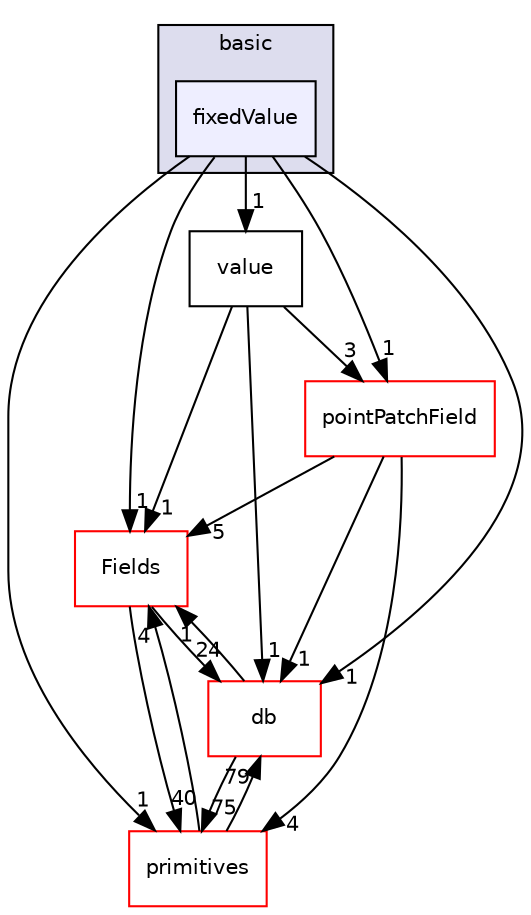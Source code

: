 digraph "src/OpenFOAM/fields/pointPatchFields/basic/fixedValue" {
  bgcolor=transparent;
  compound=true
  node [ fontsize="10", fontname="Helvetica"];
  edge [ labelfontsize="10", labelfontname="Helvetica"];
  subgraph clusterdir_6a30703e73af3ba7ed84ebe53ffd3e12 {
    graph [ bgcolor="#ddddee", pencolor="black", label="basic" fontname="Helvetica", fontsize="10", URL="dir_6a30703e73af3ba7ed84ebe53ffd3e12.html"]
  dir_78d45682f12df857cbb6ee125288467a [shape=box, label="fixedValue", style="filled", fillcolor="#eeeeff", pencolor="black", URL="dir_78d45682f12df857cbb6ee125288467a.html"];
  }
  dir_7d364942a13d3ce50f6681364b448a98 [shape=box label="Fields" color="red" URL="dir_7d364942a13d3ce50f6681364b448a98.html"];
  dir_edc71ad1c0fbcdf2743da6d5233a17bb [shape=box label="value" URL="dir_edc71ad1c0fbcdf2743da6d5233a17bb.html"];
  dir_63c634f7a7cfd679ac26c67fb30fc32f [shape=box label="db" color="red" URL="dir_63c634f7a7cfd679ac26c67fb30fc32f.html"];
  dir_3e50f45338116b169052b428016851aa [shape=box label="primitives" color="red" URL="dir_3e50f45338116b169052b428016851aa.html"];
  dir_17a9bfb76e5e1dbc9e2e32285df4aeb8 [shape=box label="pointPatchField" color="red" URL="dir_17a9bfb76e5e1dbc9e2e32285df4aeb8.html"];
  dir_7d364942a13d3ce50f6681364b448a98->dir_63c634f7a7cfd679ac26c67fb30fc32f [headlabel="24", labeldistance=1.5 headhref="dir_002071_001985.html"];
  dir_7d364942a13d3ce50f6681364b448a98->dir_3e50f45338116b169052b428016851aa [headlabel="40", labeldistance=1.5 headhref="dir_002071_002358.html"];
  dir_78d45682f12df857cbb6ee125288467a->dir_7d364942a13d3ce50f6681364b448a98 [headlabel="1", labeldistance=1.5 headhref="dir_002107_002071.html"];
  dir_78d45682f12df857cbb6ee125288467a->dir_edc71ad1c0fbcdf2743da6d5233a17bb [headlabel="1", labeldistance=1.5 headhref="dir_002107_002108.html"];
  dir_78d45682f12df857cbb6ee125288467a->dir_63c634f7a7cfd679ac26c67fb30fc32f [headlabel="1", labeldistance=1.5 headhref="dir_002107_001985.html"];
  dir_78d45682f12df857cbb6ee125288467a->dir_3e50f45338116b169052b428016851aa [headlabel="1", labeldistance=1.5 headhref="dir_002107_002358.html"];
  dir_78d45682f12df857cbb6ee125288467a->dir_17a9bfb76e5e1dbc9e2e32285df4aeb8 [headlabel="1", labeldistance=1.5 headhref="dir_002107_002126.html"];
  dir_edc71ad1c0fbcdf2743da6d5233a17bb->dir_7d364942a13d3ce50f6681364b448a98 [headlabel="1", labeldistance=1.5 headhref="dir_002108_002071.html"];
  dir_edc71ad1c0fbcdf2743da6d5233a17bb->dir_63c634f7a7cfd679ac26c67fb30fc32f [headlabel="1", labeldistance=1.5 headhref="dir_002108_001985.html"];
  dir_edc71ad1c0fbcdf2743da6d5233a17bb->dir_17a9bfb76e5e1dbc9e2e32285df4aeb8 [headlabel="3", labeldistance=1.5 headhref="dir_002108_002126.html"];
  dir_63c634f7a7cfd679ac26c67fb30fc32f->dir_7d364942a13d3ce50f6681364b448a98 [headlabel="1", labeldistance=1.5 headhref="dir_001985_002071.html"];
  dir_63c634f7a7cfd679ac26c67fb30fc32f->dir_3e50f45338116b169052b428016851aa [headlabel="75", labeldistance=1.5 headhref="dir_001985_002358.html"];
  dir_3e50f45338116b169052b428016851aa->dir_7d364942a13d3ce50f6681364b448a98 [headlabel="4", labeldistance=1.5 headhref="dir_002358_002071.html"];
  dir_3e50f45338116b169052b428016851aa->dir_63c634f7a7cfd679ac26c67fb30fc32f [headlabel="79", labeldistance=1.5 headhref="dir_002358_001985.html"];
  dir_17a9bfb76e5e1dbc9e2e32285df4aeb8->dir_7d364942a13d3ce50f6681364b448a98 [headlabel="5", labeldistance=1.5 headhref="dir_002126_002071.html"];
  dir_17a9bfb76e5e1dbc9e2e32285df4aeb8->dir_63c634f7a7cfd679ac26c67fb30fc32f [headlabel="1", labeldistance=1.5 headhref="dir_002126_001985.html"];
  dir_17a9bfb76e5e1dbc9e2e32285df4aeb8->dir_3e50f45338116b169052b428016851aa [headlabel="4", labeldistance=1.5 headhref="dir_002126_002358.html"];
}
